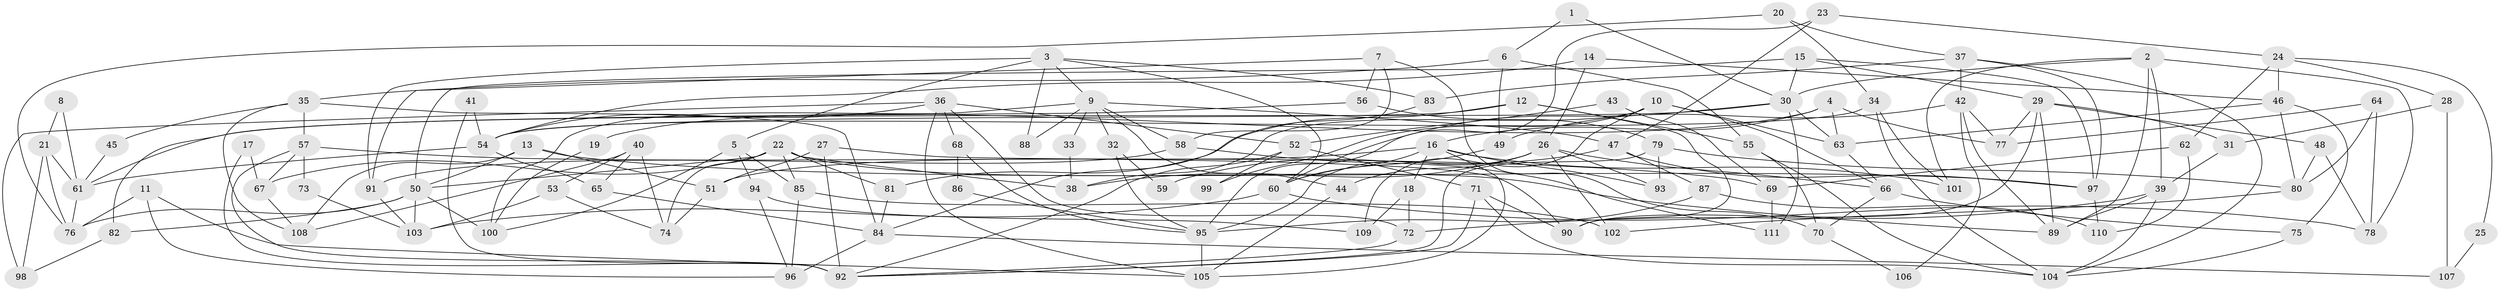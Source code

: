 // coarse degree distribution, {4: 0.18181818181818182, 1: 0.015151515151515152, 6: 0.06060606060606061, 3: 0.2878787878787879, 2: 0.15151515151515152, 5: 0.16666666666666666, 8: 0.015151515151515152, 7: 0.030303030303030304, 12: 0.030303030303030304, 10: 0.030303030303030304, 9: 0.015151515151515152, 14: 0.015151515151515152}
// Generated by graph-tools (version 1.1) at 2025/52/03/04/25 21:52:24]
// undirected, 111 vertices, 222 edges
graph export_dot {
graph [start="1"]
  node [color=gray90,style=filled];
  1;
  2;
  3;
  4;
  5;
  6;
  7;
  8;
  9;
  10;
  11;
  12;
  13;
  14;
  15;
  16;
  17;
  18;
  19;
  20;
  21;
  22;
  23;
  24;
  25;
  26;
  27;
  28;
  29;
  30;
  31;
  32;
  33;
  34;
  35;
  36;
  37;
  38;
  39;
  40;
  41;
  42;
  43;
  44;
  45;
  46;
  47;
  48;
  49;
  50;
  51;
  52;
  53;
  54;
  55;
  56;
  57;
  58;
  59;
  60;
  61;
  62;
  63;
  64;
  65;
  66;
  67;
  68;
  69;
  70;
  71;
  72;
  73;
  74;
  75;
  76;
  77;
  78;
  79;
  80;
  81;
  82;
  83;
  84;
  85;
  86;
  87;
  88;
  89;
  90;
  91;
  92;
  93;
  94;
  95;
  96;
  97;
  98;
  99;
  100;
  101;
  102;
  103;
  104;
  105;
  106;
  107;
  108;
  109;
  110;
  111;
  1 -- 30;
  1 -- 6;
  2 -- 89;
  2 -- 30;
  2 -- 39;
  2 -- 78;
  2 -- 101;
  3 -- 9;
  3 -- 60;
  3 -- 5;
  3 -- 83;
  3 -- 88;
  3 -- 91;
  4 -- 63;
  4 -- 77;
  4 -- 16;
  4 -- 19;
  5 -- 85;
  5 -- 94;
  5 -- 100;
  6 -- 35;
  6 -- 55;
  6 -- 49;
  7 -- 58;
  7 -- 91;
  7 -- 56;
  7 -- 70;
  8 -- 21;
  8 -- 61;
  9 -- 100;
  9 -- 44;
  9 -- 32;
  9 -- 33;
  9 -- 47;
  9 -- 58;
  9 -- 88;
  10 -- 109;
  10 -- 66;
  10 -- 38;
  10 -- 63;
  10 -- 99;
  11 -- 105;
  11 -- 76;
  11 -- 96;
  12 -- 54;
  12 -- 55;
  12 -- 81;
  12 -- 90;
  13 -- 51;
  13 -- 97;
  13 -- 50;
  13 -- 108;
  14 -- 54;
  14 -- 26;
  14 -- 46;
  15 -- 30;
  15 -- 97;
  15 -- 29;
  15 -- 50;
  16 -- 105;
  16 -- 18;
  16 -- 51;
  16 -- 60;
  16 -- 93;
  16 -- 101;
  17 -- 67;
  17 -- 92;
  18 -- 72;
  18 -- 109;
  19 -- 100;
  20 -- 34;
  20 -- 37;
  20 -- 76;
  21 -- 98;
  21 -- 76;
  21 -- 61;
  22 -- 81;
  22 -- 50;
  22 -- 38;
  22 -- 67;
  22 -- 74;
  22 -- 85;
  22 -- 89;
  23 -- 24;
  23 -- 60;
  23 -- 47;
  24 -- 46;
  24 -- 62;
  24 -- 25;
  24 -- 28;
  25 -- 107;
  26 -- 38;
  26 -- 93;
  26 -- 44;
  26 -- 66;
  26 -- 95;
  26 -- 102;
  27 -- 90;
  27 -- 51;
  27 -- 92;
  28 -- 31;
  28 -- 107;
  29 -- 89;
  29 -- 31;
  29 -- 48;
  29 -- 77;
  29 -- 90;
  30 -- 61;
  30 -- 63;
  30 -- 95;
  30 -- 111;
  31 -- 39;
  32 -- 95;
  32 -- 59;
  33 -- 38;
  34 -- 101;
  34 -- 54;
  34 -- 104;
  35 -- 57;
  35 -- 84;
  35 -- 45;
  35 -- 108;
  36 -- 52;
  36 -- 72;
  36 -- 54;
  36 -- 68;
  36 -- 98;
  36 -- 105;
  37 -- 104;
  37 -- 42;
  37 -- 83;
  37 -- 97;
  39 -- 104;
  39 -- 72;
  39 -- 89;
  40 -- 74;
  40 -- 108;
  40 -- 53;
  40 -- 65;
  41 -- 54;
  41 -- 92;
  42 -- 89;
  42 -- 49;
  42 -- 77;
  42 -- 106;
  43 -- 69;
  43 -- 52;
  44 -- 105;
  45 -- 61;
  46 -- 80;
  46 -- 63;
  46 -- 75;
  47 -- 59;
  47 -- 87;
  47 -- 97;
  48 -- 80;
  48 -- 78;
  49 -- 60;
  50 -- 76;
  50 -- 82;
  50 -- 100;
  50 -- 103;
  51 -- 74;
  52 -- 92;
  52 -- 71;
  52 -- 99;
  53 -- 103;
  53 -- 74;
  54 -- 61;
  54 -- 65;
  55 -- 70;
  55 -- 104;
  56 -- 79;
  56 -- 82;
  57 -- 92;
  57 -- 67;
  57 -- 69;
  57 -- 73;
  58 -- 91;
  58 -- 111;
  60 -- 78;
  60 -- 103;
  61 -- 76;
  62 -- 110;
  62 -- 69;
  63 -- 66;
  64 -- 77;
  64 -- 78;
  64 -- 80;
  65 -- 84;
  66 -- 70;
  66 -- 75;
  67 -- 108;
  68 -- 95;
  68 -- 86;
  69 -- 111;
  70 -- 106;
  71 -- 104;
  71 -- 90;
  71 -- 92;
  72 -- 92;
  73 -- 103;
  75 -- 104;
  79 -- 80;
  79 -- 92;
  79 -- 93;
  80 -- 102;
  81 -- 84;
  82 -- 98;
  83 -- 84;
  84 -- 96;
  84 -- 107;
  85 -- 96;
  85 -- 102;
  86 -- 95;
  87 -- 95;
  87 -- 110;
  91 -- 103;
  94 -- 96;
  94 -- 109;
  95 -- 105;
  97 -- 110;
}
